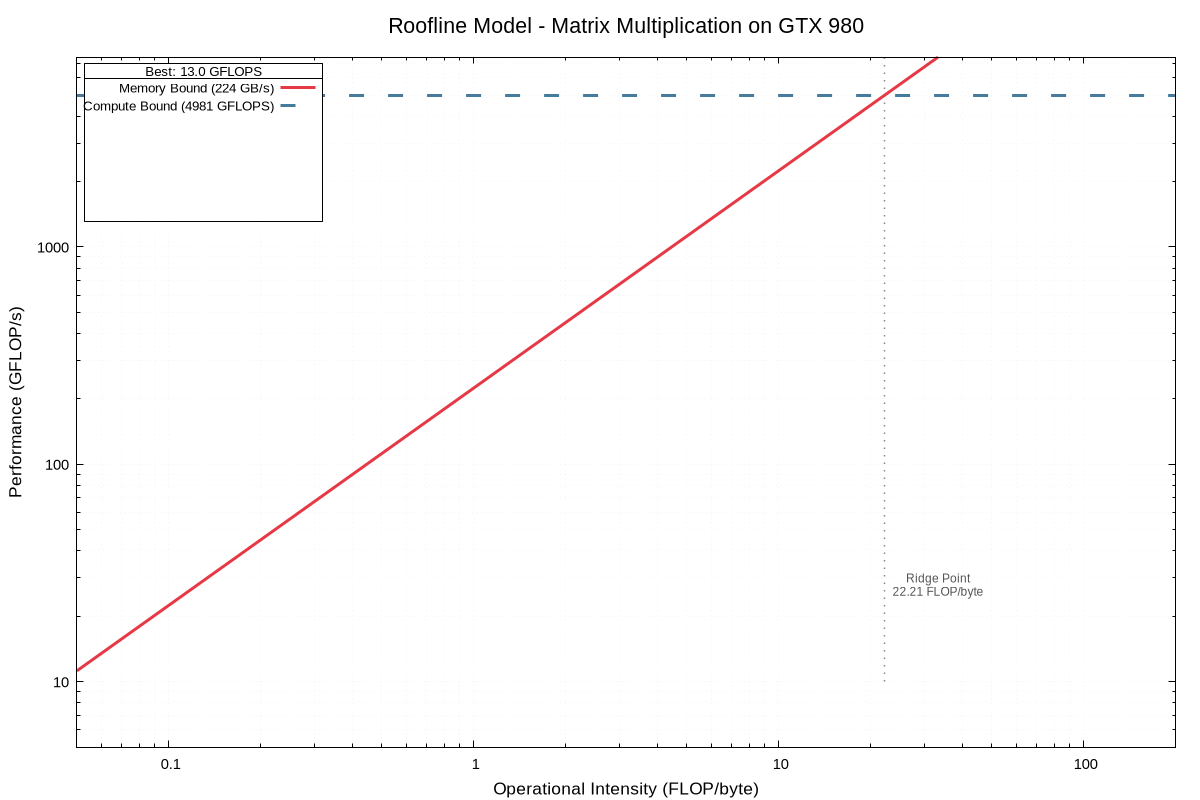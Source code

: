 

set terminal pngcairo size 1200,800 enhanced font "Arial,11"
set output "roofline.png"

set title "Roofline Model - Matrix Multiplication on GTX 980" font "Arial,16 bold"
set xlabel "Operational Intensity (FLOP/byte)" font "Arial,13"
set ylabel "Performance (GFLOP/s)" font "Arial,13"


peak_flops = 4980.736   # GFLOPS (single-precision theoretical peak)
peak_bw = 224.3         # GB/s (memory bandwidth theoretical)


set logscale xy
set grid xtics ytics mxtics mytics lw 0.5 lc rgb "#cccccc"


set xrange [0.05:200]
set yrange [5:peak_flops*1.5]

max_gflops = 12.984032

set key top left
set key box
set key spacing 1.2
set key font "Arial,10"
set key opaque
set key title sprintf("Best: %.1f GFLOPS", max_gflops) font "Arial,10 bold"


ridge_point = peak_flops / peak_bw


mem_bound(x) = peak_bw * x
comp_bound(x) = peak_flops


max_gflops = 12.984032

set style line 1 lc rgb '#E63946' lw 3 dt 1        # Rosso - Memory bound
set style line 2 lc rgb '#457B9D' lw 3 dt 2        # Blu - Compute bound

set style line 10 lc rgb '#FF6B35' pt 7 ps 2.5 lw 2
set style line 11 lc rgb '#F7931E' pt 7 ps 2.5 lw 2
set style line 12 lc rgb '#FFA500' pt 7 ps 2.5 lw 2

set style line 20 lc rgb '#004E89' pt 9 ps 2.5 lw 2
set style line 21 lc rgb '#1A659E' pt 9 ps 2.5 lw 2
set style line 22 lc rgb '#4ECDC4' pt 9 ps 2.5 lw 2

set style line 99 lc rgb '#FFD700' pt 18 ps 5.0 lw 3

set arrow from ridge_point,10 to ridge_point,peak_flops*1.5 nohead lw 1.5 dt 3 lc rgb "#888888"
set label sprintf("Ridge Point\n%.2f FLOP/byte", ridge_point) at ridge_point*1.5,30 center font "Arial,9" textcolor rgb "#555555"

print "=== Dati rilevati ==="
print "Operational Intensity: ~146.29 FLOP/byte"
print "Performance range: 8.8 - 13.0 GFLOPS"


plot \
    mem_bound(x) with lines ls 1 title sprintf("Memory Bound (%.0f GB/s)", peak_bw), \
    comp_bound(x) with lines ls 2 title sprintf("Compute Bound (%.0f GFLOPS)", peak_flops), \
    "roofline_points.dat" every ::0::0 using ($2*0.95):3 with points ls 10 title "Basic 8×8", \
    "roofline_points.dat" every ::1::1 using ($2*0.97):3 with points ls 11 title "Basic 16×16", \
    "roofline_points.dat" every ::2::2 using ($2*0.99):3 with points ls 12 title "Basic 32×32", \
    "roofline_points.dat" every ::3::3 using ($2*1.01):3 with points ls 20 title "Tiled 8×8", \
    "roofline_points.dat" every ::4::4 using ($2*1.03):3 with points ls 21 title "Tiled 16×16", \
    "roofline_points.dat" every ::5::5 using ($2*1.05):3 with points ls 22 title "Tiled 32×32"

print ""
print "=== Roofline plot generated: roofline.png ==="
print sprintf("Ridge point: %.2f FLOP/byte", ridge_point)
print sprintf("Best performance: %.2f GFLOPS", max_gflops)